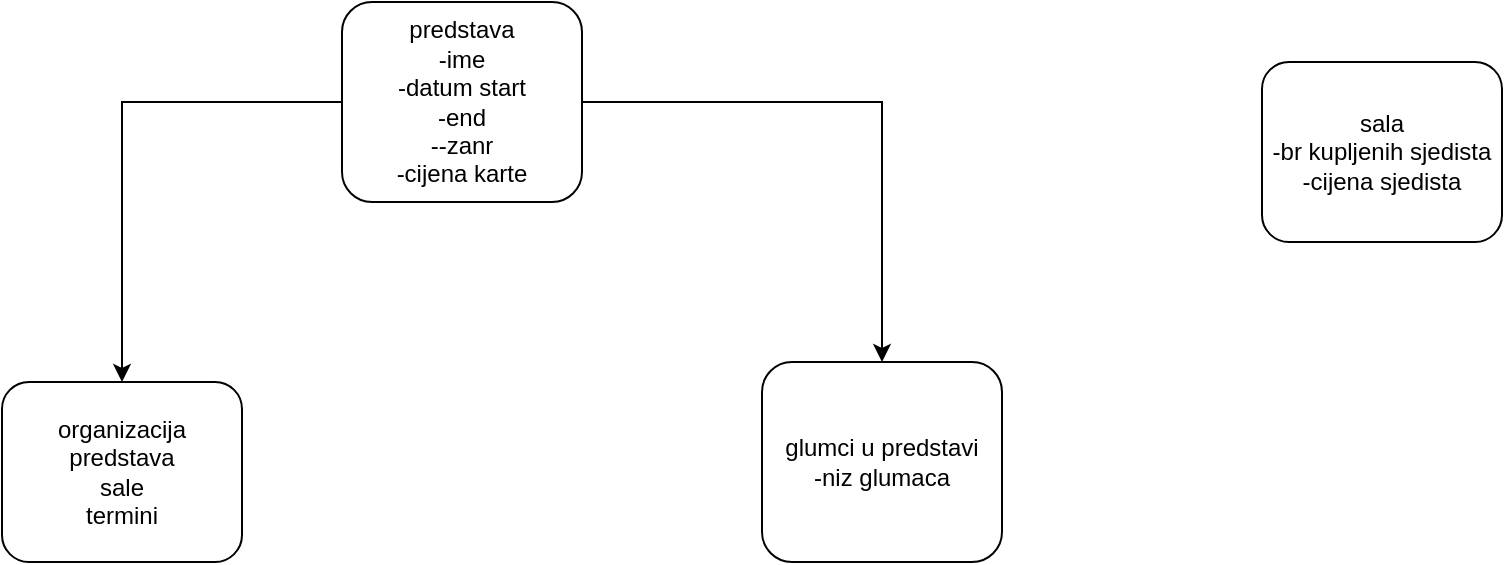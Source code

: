 <mxfile version="13.9.8" type="github">
  <diagram id="PFCEUixwn4KBJ1EoMOms" name="Page-1">
    <mxGraphModel dx="1038" dy="580" grid="1" gridSize="10" guides="1" tooltips="1" connect="1" arrows="1" fold="1" page="1" pageScale="1" pageWidth="850" pageHeight="1100" math="0" shadow="0">
      <root>
        <mxCell id="0" />
        <mxCell id="1" parent="0" />
        <mxCell id="8E1iLkJKNRUw8z5EEAQa-3" value="" style="edgeStyle=orthogonalEdgeStyle;rounded=0;orthogonalLoop=1;jettySize=auto;html=1;" edge="1" parent="1" source="8E1iLkJKNRUw8z5EEAQa-1" target="8E1iLkJKNRUw8z5EEAQa-2">
          <mxGeometry relative="1" as="geometry" />
        </mxCell>
        <mxCell id="8E1iLkJKNRUw8z5EEAQa-5" value="" style="edgeStyle=orthogonalEdgeStyle;rounded=0;orthogonalLoop=1;jettySize=auto;html=1;" edge="1" parent="1" source="8E1iLkJKNRUw8z5EEAQa-1" target="8E1iLkJKNRUw8z5EEAQa-4">
          <mxGeometry relative="1" as="geometry" />
        </mxCell>
        <mxCell id="8E1iLkJKNRUw8z5EEAQa-1" value="predstava&lt;br&gt;-ime&lt;br&gt;-datum start&lt;br&gt;-end&lt;br&gt;--zanr&lt;br&gt;-cijena karte" style="rounded=1;whiteSpace=wrap;html=1;" vertex="1" parent="1">
          <mxGeometry x="180" y="60" width="120" height="100" as="geometry" />
        </mxCell>
        <mxCell id="8E1iLkJKNRUw8z5EEAQa-2" value="glumci u predstavi&lt;br&gt;-niz glumaca" style="whiteSpace=wrap;html=1;rounded=1;" vertex="1" parent="1">
          <mxGeometry x="390" y="240" width="120" height="100" as="geometry" />
        </mxCell>
        <mxCell id="8E1iLkJKNRUw8z5EEAQa-4" value="organizacija predstava&lt;br&gt;sale&lt;br&gt;termini" style="whiteSpace=wrap;html=1;rounded=1;" vertex="1" parent="1">
          <mxGeometry x="10" y="250" width="120" height="90" as="geometry" />
        </mxCell>
        <mxCell id="8E1iLkJKNRUw8z5EEAQa-6" value="sala&lt;br&gt;-br kupljenih sjedista&lt;br&gt;-cijena sjedista&lt;br&gt;" style="rounded=1;whiteSpace=wrap;html=1;" vertex="1" parent="1">
          <mxGeometry x="640" y="90" width="120" height="90" as="geometry" />
        </mxCell>
      </root>
    </mxGraphModel>
  </diagram>
</mxfile>
